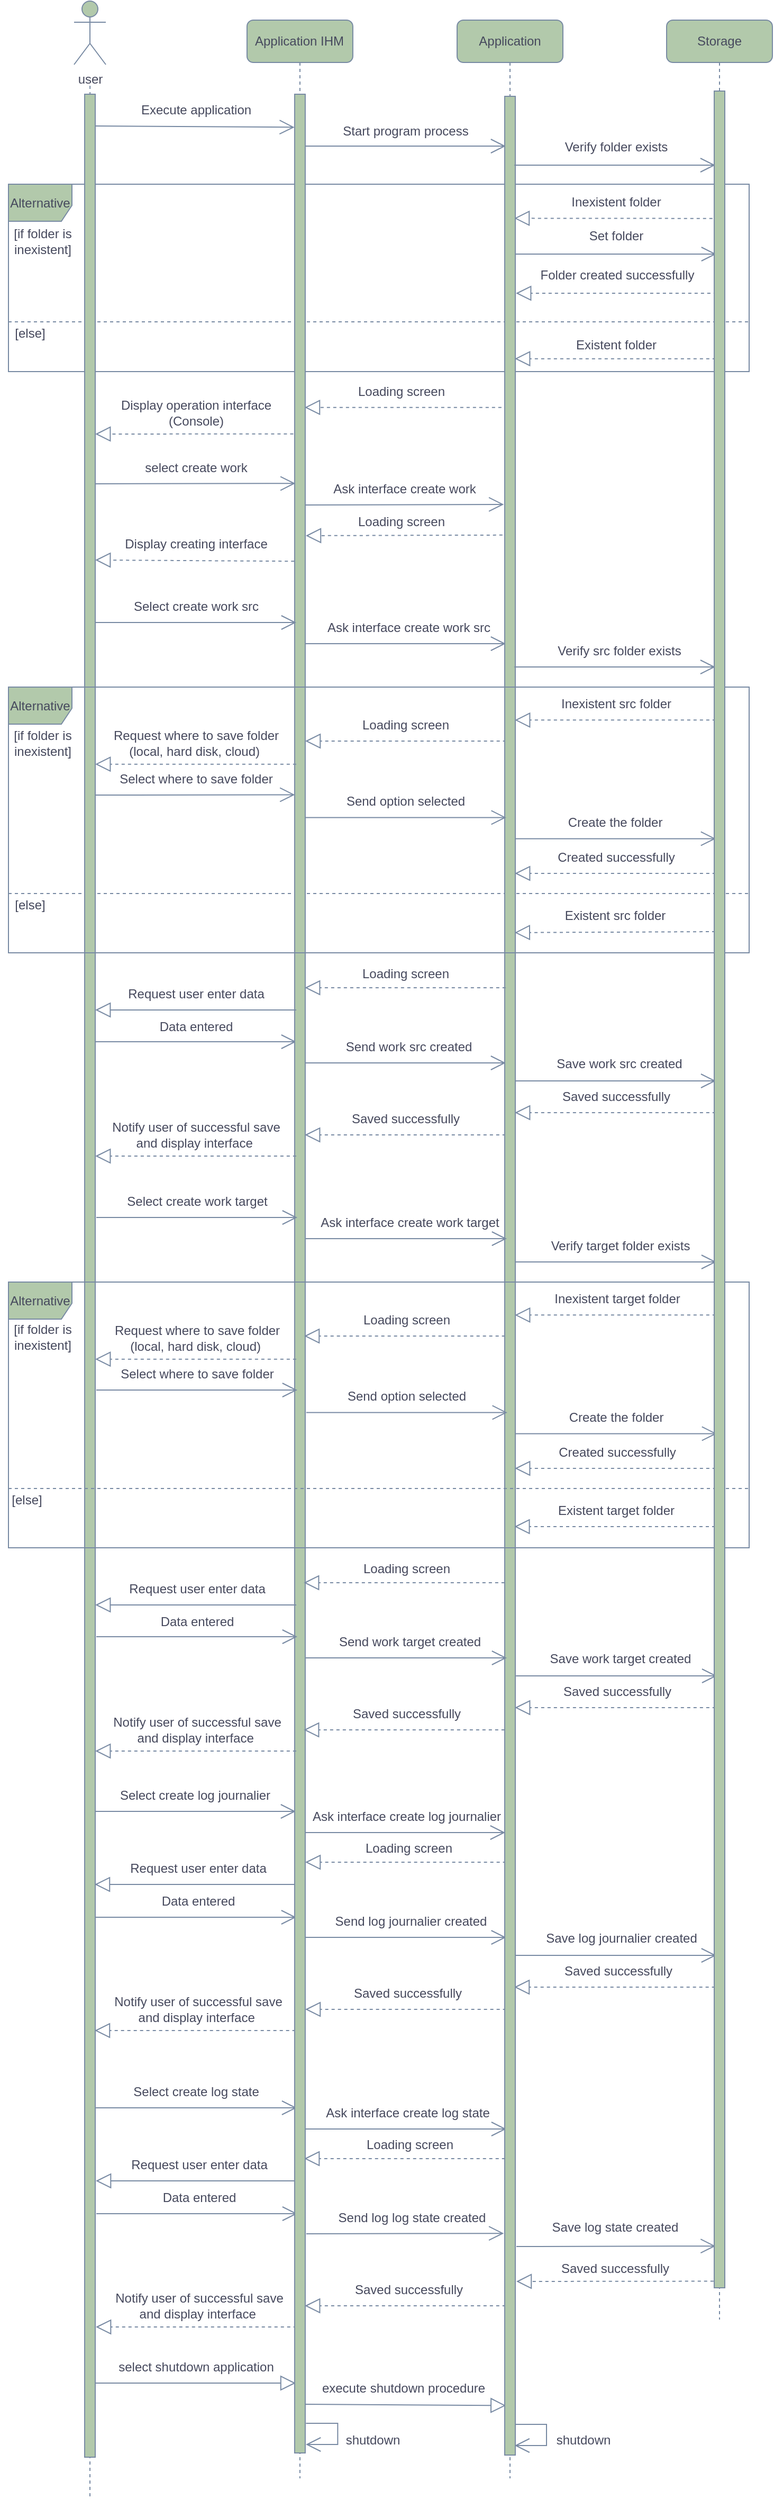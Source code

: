 <mxfile version="20.5.3" type="github">
  <diagram id="kgpKYQtTHZ0yAKxKKP6v" name="Page-1">
    <mxGraphModel dx="1218" dy="585" grid="1" gridSize="10" guides="1" tooltips="1" connect="1" arrows="1" fold="1" page="1" pageScale="1" pageWidth="850" pageHeight="1100" math="0" shadow="0">
      <root>
        <mxCell id="0" />
        <mxCell id="1" parent="0" />
        <mxCell id="vB3oa_qT5mKGnojGgwLK-20" value="" style="endArrow=block;dashed=1;endFill=0;endSize=12;html=1;rounded=1;strokeColor=#788AA3;fontColor=#46495D;fillColor=#B2C9AB;exitX=-0.161;exitY=0.058;exitDx=0;exitDy=0;exitPerimeter=0;" edge="1" parent="1" source="vB3oa_qT5mKGnojGgwLK-78">
          <mxGeometry width="160" relative="1" as="geometry">
            <mxPoint x="689" y="245.17" as="sourcePoint" />
            <mxPoint x="508.0" y="245.17" as="targetPoint" />
          </mxGeometry>
        </mxCell>
        <mxCell id="vB3oa_qT5mKGnojGgwLK-21" value="" style="endArrow=block;dashed=1;endFill=0;endSize=12;html=1;rounded=1;strokeColor=#788AA3;fontColor=#46495D;fillColor=#B2C9AB;" edge="1" parent="1">
          <mxGeometry width="160" relative="1" as="geometry">
            <mxPoint x="495.92" y="423.83" as="sourcePoint" />
            <mxPoint x="310" y="423.83" as="targetPoint" />
          </mxGeometry>
        </mxCell>
        <mxCell id="vB3oa_qT5mKGnojGgwLK-24" value="" style="endArrow=open;endFill=1;endSize=12;html=1;rounded=1;strokeColor=#788AA3;fontColor=#46495D;fillColor=#B2C9AB;targetPerimeterSpacing=-4;sourcePerimeterSpacing=3;" edge="1" parent="1">
          <mxGeometry width="160" relative="1" as="geometry">
            <mxPoint x="509.0" y="279" as="sourcePoint" />
            <mxPoint x="699" y="279" as="targetPoint" />
          </mxGeometry>
        </mxCell>
        <mxCell id="vB3oa_qT5mKGnojGgwLK-29" value="" style="endArrow=block;dashed=1;endFill=0;endSize=12;html=1;rounded=1;strokeColor=#788AA3;fontColor=#46495D;fillColor=#B2C9AB;targetPerimeterSpacing=-4;sourcePerimeterSpacing=3;" edge="1" parent="1">
          <mxGeometry width="160" relative="1" as="geometry">
            <mxPoint x="698.42" y="377.83" as="sourcePoint" />
            <mxPoint x="508.587" y="377.83" as="targetPoint" />
          </mxGeometry>
        </mxCell>
        <mxCell id="vB3oa_qT5mKGnojGgwLK-61" value="" style="endArrow=block;dashed=1;endFill=0;endSize=12;html=1;rounded=1;strokeColor=#788AA3;fontColor=#46495D;fillColor=#B2C9AB;exitX=-0.061;exitY=0.997;exitDx=0;exitDy=0;exitPerimeter=0;" edge="1" parent="1" source="vB3oa_qT5mKGnojGgwLK-78">
          <mxGeometry width="160" relative="1" as="geometry">
            <mxPoint x="697.88" y="2196" as="sourcePoint" />
            <mxPoint x="510" y="2194" as="targetPoint" />
          </mxGeometry>
        </mxCell>
        <mxCell id="sGXvdLq_XoUKNio_A1aQ-141" value="" style="endArrow=block;endFill=0;endSize=12;html=1;rounded=1;strokeColor=#788AA3;fontColor=#46495D;fillColor=#B2C9AB;entryX=0.116;entryY=0.979;entryDx=0;entryDy=0;entryPerimeter=0;" parent="1" edge="1" target="vB3oa_qT5mKGnojGgwLK-77">
          <mxGeometry width="160" relative="1" as="geometry">
            <mxPoint x="310.25" y="2310" as="sourcePoint" />
            <mxPoint x="500" y="2310" as="targetPoint" />
          </mxGeometry>
        </mxCell>
        <mxCell id="sGXvdLq_XoUKNio_A1aQ-8" value="&lt;span style=&quot;&quot;&gt;Application IHM&lt;/span&gt;" style="shape=umlLifeline;perimeter=lifelinePerimeter;whiteSpace=wrap;html=1;container=0;collapsible=0;recursiveResize=0;outlineConnect=0;fillColor=#B2C9AB;strokeColor=#788AA3;fontColor=#46495D;rounded=1;" parent="1" vertex="1">
          <mxGeometry x="255.46" y="58" width="100" height="2322" as="geometry" />
        </mxCell>
        <mxCell id="sGXvdLq_XoUKNio_A1aQ-1" value="user" style="shape=umlActor;verticalLabelPosition=bottom;verticalAlign=top;html=1;fillColor=#B2C9AB;strokeColor=#788AA3;fontColor=#46495D;rounded=1;" parent="1" vertex="1">
          <mxGeometry x="92" y="40" width="30" height="60" as="geometry" />
        </mxCell>
        <mxCell id="sGXvdLq_XoUKNio_A1aQ-11" value="&lt;span style=&quot;&quot;&gt;Application&lt;/span&gt;" style="shape=umlLifeline;perimeter=lifelinePerimeter;whiteSpace=wrap;html=1;container=0;collapsible=0;recursiveResize=0;outlineConnect=0;fillColor=#B2C9AB;strokeColor=#788AA3;fontColor=#46495D;rounded=1;" parent="1" vertex="1">
          <mxGeometry x="454" y="58" width="100" height="2322" as="geometry" />
        </mxCell>
        <mxCell id="sGXvdLq_XoUKNio_A1aQ-12" value="&lt;span style=&quot;&quot;&gt;Storage&lt;/span&gt;" style="shape=umlLifeline;perimeter=lifelinePerimeter;whiteSpace=wrap;html=1;container=0;collapsible=0;recursiveResize=0;outlineConnect=0;fillColor=#B2C9AB;strokeColor=#788AA3;fontColor=#46495D;rounded=1;" parent="1" vertex="1">
          <mxGeometry x="652" y="58" width="100" height="2172" as="geometry" />
        </mxCell>
        <mxCell id="sGXvdLq_XoUKNio_A1aQ-23" value="" style="endArrow=none;dashed=1;html=1;rounded=1;strokeColor=#788AA3;fontColor=#46495D;" parent="1" edge="1">
          <mxGeometry width="50" height="50" relative="1" as="geometry">
            <mxPoint x="107" y="2397" as="sourcePoint" />
            <mxPoint x="107.065" y="117" as="targetPoint" />
          </mxGeometry>
        </mxCell>
        <mxCell id="sGXvdLq_XoUKNio_A1aQ-30" value="Execute application" style="text;html=1;align=center;verticalAlign=middle;resizable=0;points=[];autosize=1;strokeColor=none;fillColor=none;fontColor=#46495D;rounded=1;" parent="1" vertex="1">
          <mxGeometry x="142" y="128" width="130" height="30" as="geometry" />
        </mxCell>
        <mxCell id="sGXvdLq_XoUKNio_A1aQ-31" value="" style="endArrow=open;endFill=1;endSize=12;html=1;rounded=1;strokeColor=#788AA3;fontColor=#46495D;fillColor=#B2C9AB;entryX=-0.015;entryY=0.014;entryDx=0;entryDy=0;entryPerimeter=0;" parent="1" edge="1" target="vB3oa_qT5mKGnojGgwLK-76">
          <mxGeometry width="160" relative="1" as="geometry">
            <mxPoint x="112" y="158" as="sourcePoint" />
            <mxPoint x="297.24" y="157.678" as="targetPoint" />
          </mxGeometry>
        </mxCell>
        <mxCell id="sGXvdLq_XoUKNio_A1aQ-33" value="Start program process" style="text;html=1;align=center;verticalAlign=middle;resizable=0;points=[];autosize=1;strokeColor=none;fillColor=none;fontColor=#46495D;rounded=1;" parent="1" vertex="1">
          <mxGeometry x="335" y="148" width="140" height="30" as="geometry" />
        </mxCell>
        <mxCell id="sGXvdLq_XoUKNio_A1aQ-34" value="" style="endArrow=open;endFill=1;endSize=12;html=1;rounded=1;strokeColor=#788AA3;fontColor=#46495D;fillColor=#B2C9AB;exitX=0.913;exitY=0.022;exitDx=0;exitDy=0;exitPerimeter=0;" parent="1" edge="1" source="vB3oa_qT5mKGnojGgwLK-76">
          <mxGeometry width="160" relative="1" as="geometry">
            <mxPoint x="315.9" y="178.552" as="sourcePoint" />
            <mxPoint x="500" y="177" as="targetPoint" />
          </mxGeometry>
        </mxCell>
        <mxCell id="sGXvdLq_XoUKNio_A1aQ-37" value="" style="endArrow=block;dashed=1;endFill=0;endSize=12;html=1;rounded=1;strokeColor=#788AA3;fontColor=#46495D;fillColor=#B2C9AB;exitX=-0.125;exitY=0.144;exitDx=0;exitDy=0;exitPerimeter=0;" parent="1" edge="1" source="vB3oa_qT5mKGnojGgwLK-76">
          <mxGeometry width="160" relative="1" as="geometry">
            <mxPoint x="292" y="449" as="sourcePoint" />
            <mxPoint x="112.087" y="449" as="targetPoint" />
          </mxGeometry>
        </mxCell>
        <mxCell id="sGXvdLq_XoUKNio_A1aQ-77" value="Loading screen" style="text;html=1;align=center;verticalAlign=middle;resizable=0;points=[];autosize=1;strokeColor=none;fillColor=none;fontColor=#46495D;rounded=1;" parent="1" vertex="1">
          <mxGeometry x="346.42" y="517" width="110" height="30" as="geometry" />
        </mxCell>
        <mxCell id="sGXvdLq_XoUKNio_A1aQ-78" value="" style="endArrow=block;dashed=1;endFill=0;endSize=12;html=1;rounded=1;strokeColor=#788AA3;fontColor=#46495D;fillColor=#B2C9AB;exitX=-0.211;exitY=0.186;exitDx=0;exitDy=0;exitPerimeter=0;" parent="1" edge="1" source="vB3oa_qT5mKGnojGgwLK-77">
          <mxGeometry width="160" relative="1" as="geometry">
            <mxPoint x="491" y="545" as="sourcePoint" />
            <mxPoint x="311" y="545" as="targetPoint" />
          </mxGeometry>
        </mxCell>
        <mxCell id="sGXvdLq_XoUKNio_A1aQ-53" value="Inexistent src folder" style="text;html=1;align=center;verticalAlign=middle;resizable=0;points=[];autosize=1;strokeColor=none;fillColor=none;fontColor=#46495D;rounded=1;" parent="1" vertex="1">
          <mxGeometry x="538.5" y="689.17" width="130" height="30" as="geometry" />
        </mxCell>
        <mxCell id="sGXvdLq_XoUKNio_A1aQ-54" value="" style="endArrow=block;dashed=1;endFill=0;endSize=12;html=1;rounded=1;strokeColor=#788AA3;fontColor=#46495D;fillColor=#B2C9AB;" parent="1" edge="1">
          <mxGeometry width="160" relative="1" as="geometry">
            <mxPoint x="698.42" y="719.17" as="sourcePoint" />
            <mxPoint x="508.587" y="719.17" as="targetPoint" />
          </mxGeometry>
        </mxCell>
        <mxCell id="sGXvdLq_XoUKNio_A1aQ-49" value="Verify src folder exists" style="text;html=1;align=center;verticalAlign=middle;resizable=0;points=[];autosize=1;strokeColor=none;fillColor=none;fontColor=#46495D;rounded=1;" parent="1" vertex="1">
          <mxGeometry x="536.5" y="639" width="140" height="30" as="geometry" />
        </mxCell>
        <mxCell id="sGXvdLq_XoUKNio_A1aQ-91" value="Data entered" style="text;html=1;align=center;verticalAlign=middle;resizable=0;points=[];autosize=1;strokeColor=none;fillColor=none;fontColor=#46495D;rounded=1;" parent="1" vertex="1">
          <mxGeometry x="162" y="994" width="90" height="30" as="geometry" />
        </mxCell>
        <mxCell id="sGXvdLq_XoUKNio_A1aQ-92" value="" style="endArrow=open;endFill=1;endSize=12;html=1;rounded=1;strokeColor=#788AA3;fontColor=#46495D;fillColor=#B2C9AB;" parent="1" edge="1">
          <mxGeometry width="160" relative="1" as="geometry">
            <mxPoint x="112" y="1023" as="sourcePoint" />
            <mxPoint x="302" y="1023" as="targetPoint" />
          </mxGeometry>
        </mxCell>
        <mxCell id="sGXvdLq_XoUKNio_A1aQ-93" value="Send work src created" style="text;html=1;align=center;verticalAlign=middle;resizable=0;points=[];autosize=1;strokeColor=none;fillColor=none;fontColor=#46495D;rounded=1;" parent="1" vertex="1">
          <mxGeometry x="338" y="1013" width="140" height="30" as="geometry" />
        </mxCell>
        <mxCell id="sGXvdLq_XoUKNio_A1aQ-94" value="" style="endArrow=open;endFill=1;endSize=12;html=1;rounded=1;strokeColor=#788AA3;fontColor=#46495D;fillColor=#B2C9AB;" parent="1" edge="1">
          <mxGeometry width="160" relative="1" as="geometry">
            <mxPoint x="310" y="1043" as="sourcePoint" />
            <mxPoint x="500" y="1043" as="targetPoint" />
          </mxGeometry>
        </mxCell>
        <mxCell id="sGXvdLq_XoUKNio_A1aQ-137" value="" style="endArrow=block;endFill=0;endSize=12;html=1;rounded=1;strokeColor=#788AA3;fontColor=#46495D;fillColor=#B2C9AB;" parent="1" edge="1">
          <mxGeometry width="160" relative="1" as="geometry">
            <mxPoint x="112.0" y="2290" as="sourcePoint" />
            <mxPoint x="301.5" y="2290" as="targetPoint" />
          </mxGeometry>
        </mxCell>
        <mxCell id="sGXvdLq_XoUKNio_A1aQ-140" value="execute shutdown procedure" style="text;html=1;align=center;verticalAlign=middle;resizable=0;points=[];autosize=1;strokeColor=none;fillColor=none;fontColor=#46495D;rounded=1;" parent="1" vertex="1">
          <mxGeometry x="313.25" y="2280" width="180" height="30" as="geometry" />
        </mxCell>
        <mxCell id="sGXvdLq_XoUKNio_A1aQ-146" value="shutdown" style="text;html=1;align=center;verticalAlign=middle;resizable=0;points=[];autosize=1;strokeColor=none;fillColor=none;fontColor=#46495D;rounded=1;" parent="1" vertex="1">
          <mxGeometry x="339.41" y="2329" width="70" height="30" as="geometry" />
        </mxCell>
        <mxCell id="sGXvdLq_XoUKNio_A1aQ-147" value="" style="endArrow=open;endFill=1;endSize=12;html=1;rounded=0;strokeColor=#788AA3;fontColor=#46495D;" parent="1" edge="1">
          <mxGeometry width="160" relative="1" as="geometry">
            <mxPoint x="508.5" y="2329" as="sourcePoint" />
            <mxPoint x="508.31" y="2349" as="targetPoint" />
            <Array as="points">
              <mxPoint x="538.5" y="2329" />
              <mxPoint x="538.5" y="2349" />
            </Array>
          </mxGeometry>
        </mxCell>
        <mxCell id="sGXvdLq_XoUKNio_A1aQ-148" value="shutdown" style="text;html=1;align=center;verticalAlign=middle;resizable=0;points=[];autosize=1;strokeColor=none;fillColor=none;fontColor=#46495D;rounded=1;" parent="1" vertex="1">
          <mxGeometry x="538.08" y="2329" width="70" height="30" as="geometry" />
        </mxCell>
        <mxCell id="sGXvdLq_XoUKNio_A1aQ-149" value="" style="endArrow=block;dashed=1;endFill=0;endSize=12;html=1;rounded=1;strokeColor=#788AA3;fontColor=#46495D;fillColor=#B2C9AB;" parent="1" edge="1">
          <mxGeometry width="160" relative="1" as="geometry">
            <mxPoint x="500.34" y="739" as="sourcePoint" />
            <mxPoint x="310.507" y="739" as="targetPoint" />
          </mxGeometry>
        </mxCell>
        <mxCell id="sGXvdLq_XoUKNio_A1aQ-156" value="Send option selected" style="text;html=1;align=center;verticalAlign=middle;resizable=0;points=[];autosize=1;strokeColor=none;fillColor=none;fontColor=#46495D;rounded=1;" parent="1" vertex="1">
          <mxGeometry x="335" y="781" width="140" height="30" as="geometry" />
        </mxCell>
        <mxCell id="sGXvdLq_XoUKNio_A1aQ-65" value="" style="line;strokeWidth=1;fillColor=none;align=left;verticalAlign=middle;spacingTop=-1;spacingLeft=3;spacingRight=3;rotatable=0;labelPosition=right;points=[];portConstraint=eastwest;strokeColor=#788AA3;dashed=1;fontColor=#46495D;" parent="1" vertex="1">
          <mxGeometry x="30" y="879" width="700" height="8" as="geometry" />
        </mxCell>
        <mxCell id="sGXvdLq_XoUKNio_A1aQ-138" value="select shutdown application" style="text;html=1;align=center;verticalAlign=middle;resizable=0;points=[];autosize=1;strokeColor=none;fillColor=none;fontColor=#46495D;rounded=1;" parent="1" vertex="1">
          <mxGeometry x="122" y="2260" width="170" height="30" as="geometry" />
        </mxCell>
        <mxCell id="sGXvdLq_XoUKNio_A1aQ-291" value="Select create log journalier" style="text;html=1;align=center;verticalAlign=middle;resizable=0;points=[];autosize=1;strokeColor=none;fillColor=none;fontColor=#46495D;rounded=1;" parent="1" vertex="1">
          <mxGeometry x="120.5" y="1720" width="170" height="30" as="geometry" />
        </mxCell>
        <mxCell id="sGXvdLq_XoUKNio_A1aQ-292" value="" style="endArrow=open;endFill=1;endSize=12;html=1;rounded=1;strokeColor=#788AA3;fontColor=#46495D;fillColor=#B2C9AB;" parent="1" edge="1">
          <mxGeometry width="160" relative="1" as="geometry">
            <mxPoint x="111.5" y="1750" as="sourcePoint" />
            <mxPoint x="301.5" y="1750" as="targetPoint" />
          </mxGeometry>
        </mxCell>
        <mxCell id="sGXvdLq_XoUKNio_A1aQ-293" value="Ask interface create log journalier" style="text;html=1;align=center;verticalAlign=middle;resizable=0;points=[];autosize=1;strokeColor=none;fillColor=none;fontColor=#46495D;rounded=1;" parent="1" vertex="1">
          <mxGeometry x="305.5" y="1740" width="200" height="30" as="geometry" />
        </mxCell>
        <mxCell id="sGXvdLq_XoUKNio_A1aQ-294" value="" style="endArrow=open;endFill=1;endSize=12;html=1;rounded=1;strokeColor=#788AA3;fontColor=#46495D;fillColor=#B2C9AB;" parent="1" edge="1">
          <mxGeometry width="160" relative="1" as="geometry">
            <mxPoint x="309.5" y="1770" as="sourcePoint" />
            <mxPoint x="499.5" y="1770" as="targetPoint" />
          </mxGeometry>
        </mxCell>
        <mxCell id="vB3oa_qT5mKGnojGgwLK-1" value="Verify folder exists" style="text;html=1;align=center;verticalAlign=middle;resizable=0;points=[];autosize=1;strokeColor=none;fillColor=none;fontColor=#46495D;rounded=1;" vertex="1" parent="1">
          <mxGeometry x="543.5" y="163" width="120" height="30" as="geometry" />
        </mxCell>
        <mxCell id="vB3oa_qT5mKGnojGgwLK-6" value="Alternative" style="shape=umlFrame;whiteSpace=wrap;html=1;width=60;height=35;fillColor=#B2C9AB;strokeColor=#788AA3;fontColor=#46495D;" vertex="1" parent="1">
          <mxGeometry x="30" y="213" width="700" height="177" as="geometry" />
        </mxCell>
        <mxCell id="vB3oa_qT5mKGnojGgwLK-7" value="Loading screen" style="text;html=1;align=center;verticalAlign=middle;resizable=0;points=[];autosize=1;strokeColor=none;fillColor=none;fontColor=#46495D;rounded=1;" vertex="1" parent="1">
          <mxGeometry x="346.0" y="394" width="110" height="30" as="geometry" />
        </mxCell>
        <mxCell id="vB3oa_qT5mKGnojGgwLK-17" value="[if folder is &lt;br&gt;inexistent]" style="text;html=1;align=center;verticalAlign=middle;resizable=0;points=[];autosize=1;strokeColor=none;fillColor=none;fontColor=#46495D;" vertex="1" parent="1">
          <mxGeometry x="22" y="247" width="80" height="40" as="geometry" />
        </mxCell>
        <mxCell id="vB3oa_qT5mKGnojGgwLK-18" value="[else]" style="text;html=1;align=center;verticalAlign=middle;resizable=0;points=[];autosize=1;strokeColor=none;fillColor=none;fontColor=#46495D;" vertex="1" parent="1">
          <mxGeometry x="25" y="339" width="50" height="30" as="geometry" />
        </mxCell>
        <mxCell id="vB3oa_qT5mKGnojGgwLK-19" value="Inexistent folder" style="text;html=1;align=center;verticalAlign=middle;resizable=0;points=[];autosize=1;strokeColor=none;fillColor=none;fontColor=#46495D;rounded=1;" vertex="1" parent="1">
          <mxGeometry x="549.0" y="215.17" width="110" height="30" as="geometry" />
        </mxCell>
        <mxCell id="vB3oa_qT5mKGnojGgwLK-23" value="" style="line;strokeWidth=1;fillColor=none;align=left;verticalAlign=middle;spacingTop=-1;spacingLeft=3;spacingRight=3;rotatable=0;labelPosition=right;points=[];portConstraint=eastwest;strokeColor=#788AA3;dashed=1;fontColor=#46495D;" vertex="1" parent="1">
          <mxGeometry x="30" y="339" width="700" height="8" as="geometry" />
        </mxCell>
        <mxCell id="vB3oa_qT5mKGnojGgwLK-25" value="Set folder" style="text;html=1;align=center;verticalAlign=middle;resizable=0;points=[];autosize=1;strokeColor=none;fillColor=none;fontColor=#46495D;rounded=1;" vertex="1" parent="1">
          <mxGeometry x="569.42" y="247" width="70" height="30" as="geometry" />
        </mxCell>
        <mxCell id="vB3oa_qT5mKGnojGgwLK-28" value="Existent folder" style="text;html=1;align=center;verticalAlign=middle;resizable=0;points=[];autosize=1;strokeColor=none;fillColor=none;fontColor=#46495D;rounded=1;" vertex="1" parent="1">
          <mxGeometry x="553.5" y="350" width="100" height="30" as="geometry" />
        </mxCell>
        <mxCell id="vB3oa_qT5mKGnojGgwLK-30" value="Notify user of successful save&lt;br&gt;and display interface&amp;nbsp;" style="text;html=1;align=center;verticalAlign=middle;resizable=0;points=[];autosize=1;strokeColor=none;fillColor=none;fontColor=#46495D;rounded=1;" vertex="1" parent="1">
          <mxGeometry x="119.41" y="1917" width="180" height="40" as="geometry" />
        </mxCell>
        <mxCell id="vB3oa_qT5mKGnojGgwLK-31" value="" style="endArrow=block;dashed=1;endFill=0;endSize=12;html=1;rounded=1;strokeColor=#788AA3;fontColor=#46495D;fillColor=#B2C9AB;" edge="1" parent="1">
          <mxGeometry width="160" relative="1" as="geometry">
            <mxPoint x="301.33" y="1957" as="sourcePoint" />
            <mxPoint x="111.497" y="1957" as="targetPoint" />
          </mxGeometry>
        </mxCell>
        <mxCell id="vB3oa_qT5mKGnojGgwLK-32" value="Saved successfully" style="text;html=1;align=center;verticalAlign=middle;resizable=0;points=[];autosize=1;strokeColor=none;fillColor=none;fontColor=#46495D;rounded=1;" vertex="1" parent="1">
          <mxGeometry x="342.41" y="1907" width="130" height="30" as="geometry" />
        </mxCell>
        <mxCell id="vB3oa_qT5mKGnojGgwLK-33" value="" style="endArrow=block;dashed=1;endFill=0;endSize=12;html=1;rounded=1;strokeColor=#788AA3;fontColor=#46495D;fillColor=#B2C9AB;" edge="1" parent="1">
          <mxGeometry width="160" relative="1" as="geometry">
            <mxPoint x="500.33" y="1937" as="sourcePoint" />
            <mxPoint x="310.497" y="1937" as="targetPoint" />
          </mxGeometry>
        </mxCell>
        <mxCell id="vB3oa_qT5mKGnojGgwLK-34" value="Loading screen" style="text;html=1;align=center;verticalAlign=middle;resizable=0;points=[];autosize=1;strokeColor=none;fillColor=none;fontColor=#46495D;rounded=1;" vertex="1" parent="1">
          <mxGeometry x="352.83" y="1770" width="110" height="30" as="geometry" />
        </mxCell>
        <mxCell id="vB3oa_qT5mKGnojGgwLK-35" value="" style="endArrow=block;dashed=1;endFill=0;endSize=12;html=1;rounded=1;strokeColor=#788AA3;fontColor=#46495D;fillColor=#B2C9AB;" edge="1" parent="1">
          <mxGeometry width="160" relative="1" as="geometry">
            <mxPoint x="500.33" y="1798.0" as="sourcePoint" />
            <mxPoint x="310.497" y="1798.0" as="targetPoint" />
          </mxGeometry>
        </mxCell>
        <mxCell id="vB3oa_qT5mKGnojGgwLK-36" value="" style="endArrow=block;endFill=0;endSize=12;html=1;rounded=1;strokeColor=#788AA3;fontColor=#46495D;fillColor=#B2C9AB;" edge="1" parent="1">
          <mxGeometry width="160" relative="1" as="geometry">
            <mxPoint x="301.33" y="1819" as="sourcePoint" />
            <mxPoint x="111.497" y="1819" as="targetPoint" />
          </mxGeometry>
        </mxCell>
        <mxCell id="vB3oa_qT5mKGnojGgwLK-37" value="Request user enter data" style="text;html=1;align=center;verticalAlign=middle;resizable=0;points=[];autosize=1;strokeColor=none;fillColor=none;fontColor=#46495D;rounded=1;" vertex="1" parent="1">
          <mxGeometry x="134.41" y="1789" width="150" height="30" as="geometry" />
        </mxCell>
        <mxCell id="vB3oa_qT5mKGnojGgwLK-38" value="Save log journalier created&lt;br&gt;&amp;nbsp;" style="text;html=1;align=center;verticalAlign=middle;resizable=0;points=[];autosize=1;strokeColor=none;fillColor=none;fontColor=#46495D;rounded=1;" vertex="1" parent="1">
          <mxGeometry x="524" y="1857" width="170" height="40" as="geometry" />
        </mxCell>
        <mxCell id="vB3oa_qT5mKGnojGgwLK-39" value="" style="endArrow=open;endFill=1;endSize=12;html=1;rounded=1;strokeColor=#788AA3;fontColor=#46495D;fillColor=#B2C9AB;" edge="1" parent="1">
          <mxGeometry width="160" relative="1" as="geometry">
            <mxPoint x="509.0" y="1886" as="sourcePoint" />
            <mxPoint x="699" y="1886" as="targetPoint" />
          </mxGeometry>
        </mxCell>
        <mxCell id="vB3oa_qT5mKGnojGgwLK-40" value="Saved successfully" style="text;html=1;align=center;verticalAlign=middle;resizable=0;points=[];autosize=1;strokeColor=none;fillColor=none;fontColor=#46495D;rounded=1;" vertex="1" parent="1">
          <mxGeometry x="540.91" y="1886" width="130" height="30" as="geometry" />
        </mxCell>
        <mxCell id="vB3oa_qT5mKGnojGgwLK-41" value="" style="endArrow=block;dashed=1;endFill=0;endSize=12;html=1;rounded=1;strokeColor=#788AA3;fontColor=#46495D;fillColor=#B2C9AB;" edge="1" parent="1">
          <mxGeometry width="160" relative="1" as="geometry">
            <mxPoint x="697.83" y="1916" as="sourcePoint" />
            <mxPoint x="507.997" y="1916" as="targetPoint" />
          </mxGeometry>
        </mxCell>
        <mxCell id="vB3oa_qT5mKGnojGgwLK-42" value="Data entered" style="text;html=1;align=center;verticalAlign=middle;resizable=0;points=[];autosize=1;strokeColor=none;fillColor=none;fontColor=#46495D;rounded=1;" vertex="1" parent="1">
          <mxGeometry x="164.41" y="1820" width="90" height="30" as="geometry" />
        </mxCell>
        <mxCell id="vB3oa_qT5mKGnojGgwLK-43" value="" style="endArrow=open;endFill=1;endSize=12;html=1;rounded=1;strokeColor=#788AA3;fontColor=#46495D;fillColor=#B2C9AB;" edge="1" parent="1">
          <mxGeometry width="160" relative="1" as="geometry">
            <mxPoint x="112.0" y="1850" as="sourcePoint" />
            <mxPoint x="302.0" y="1850" as="targetPoint" />
          </mxGeometry>
        </mxCell>
        <mxCell id="vB3oa_qT5mKGnojGgwLK-44" value="Send log journalier created" style="text;html=1;align=center;verticalAlign=middle;resizable=0;points=[];autosize=1;strokeColor=none;fillColor=none;fontColor=#46495D;rounded=1;" vertex="1" parent="1">
          <mxGeometry x="325.41" y="1839" width="170" height="30" as="geometry" />
        </mxCell>
        <mxCell id="vB3oa_qT5mKGnojGgwLK-45" value="" style="endArrow=open;endFill=1;endSize=12;html=1;rounded=1;strokeColor=#788AA3;fontColor=#46495D;fillColor=#B2C9AB;" edge="1" parent="1">
          <mxGeometry width="160" relative="1" as="geometry">
            <mxPoint x="310.41" y="1869" as="sourcePoint" />
            <mxPoint x="500.41" y="1869" as="targetPoint" />
          </mxGeometry>
        </mxCell>
        <mxCell id="vB3oa_qT5mKGnojGgwLK-46" value="Select create log state" style="text;html=1;align=center;verticalAlign=middle;resizable=0;points=[];autosize=1;strokeColor=none;fillColor=none;fontColor=#46495D;rounded=1;" vertex="1" parent="1">
          <mxGeometry x="136.55" y="2000" width="140" height="30" as="geometry" />
        </mxCell>
        <mxCell id="vB3oa_qT5mKGnojGgwLK-47" value="" style="endArrow=open;endFill=1;endSize=12;html=1;rounded=1;strokeColor=#788AA3;fontColor=#46495D;fillColor=#B2C9AB;" edge="1" parent="1">
          <mxGeometry width="160" relative="1" as="geometry">
            <mxPoint x="112.55" y="2030" as="sourcePoint" />
            <mxPoint x="302.55" y="2030" as="targetPoint" />
          </mxGeometry>
        </mxCell>
        <mxCell id="vB3oa_qT5mKGnojGgwLK-48" value="Ask interface create log state" style="text;html=1;align=center;verticalAlign=middle;resizable=0;points=[];autosize=1;strokeColor=none;fillColor=none;fontColor=#46495D;rounded=1;" vertex="1" parent="1">
          <mxGeometry x="316.55" y="2020" width="180" height="30" as="geometry" />
        </mxCell>
        <mxCell id="vB3oa_qT5mKGnojGgwLK-49" value="" style="endArrow=open;endFill=1;endSize=12;html=1;rounded=1;strokeColor=#788AA3;fontColor=#46495D;fillColor=#B2C9AB;" edge="1" parent="1">
          <mxGeometry width="160" relative="1" as="geometry">
            <mxPoint x="310.55" y="2050" as="sourcePoint" />
            <mxPoint x="500.55" y="2050" as="targetPoint" />
          </mxGeometry>
        </mxCell>
        <mxCell id="vB3oa_qT5mKGnojGgwLK-50" value="Notify user of successful save&lt;br&gt;and display interface&amp;nbsp;" style="text;html=1;align=center;verticalAlign=middle;resizable=0;points=[];autosize=1;strokeColor=none;fillColor=none;fontColor=#46495D;rounded=1;" vertex="1" parent="1">
          <mxGeometry x="120.46" y="2197" width="180" height="40" as="geometry" />
        </mxCell>
        <mxCell id="vB3oa_qT5mKGnojGgwLK-51" value="" style="endArrow=block;dashed=1;endFill=0;endSize=12;html=1;rounded=1;strokeColor=#788AA3;fontColor=#46495D;fillColor=#B2C9AB;" edge="1" parent="1">
          <mxGeometry width="160" relative="1" as="geometry">
            <mxPoint x="302.38" y="2237" as="sourcePoint" />
            <mxPoint x="112.547" y="2237" as="targetPoint" />
          </mxGeometry>
        </mxCell>
        <mxCell id="vB3oa_qT5mKGnojGgwLK-52" value="Saved successfully" style="text;html=1;align=center;verticalAlign=middle;resizable=0;points=[];autosize=1;strokeColor=none;fillColor=none;fontColor=#46495D;rounded=1;" vertex="1" parent="1">
          <mxGeometry x="343.46" y="2187" width="130" height="30" as="geometry" />
        </mxCell>
        <mxCell id="vB3oa_qT5mKGnojGgwLK-54" value="Loading screen" style="text;html=1;align=center;verticalAlign=middle;resizable=0;points=[];autosize=1;strokeColor=none;fillColor=none;fontColor=#46495D;rounded=1;" vertex="1" parent="1">
          <mxGeometry x="353.88" y="2050" width="110" height="30" as="geometry" />
        </mxCell>
        <mxCell id="vB3oa_qT5mKGnojGgwLK-55" value="" style="endArrow=block;dashed=1;endFill=0;endSize=12;html=1;rounded=1;strokeColor=#788AA3;fontColor=#46495D;fillColor=#B2C9AB;" edge="1" parent="1">
          <mxGeometry width="160" relative="1" as="geometry">
            <mxPoint x="499.38" y="2078" as="sourcePoint" />
            <mxPoint x="309.547" y="2078" as="targetPoint" />
          </mxGeometry>
        </mxCell>
        <mxCell id="vB3oa_qT5mKGnojGgwLK-56" value="" style="endArrow=block;endFill=0;endSize=12;html=1;rounded=1;strokeColor=#788AA3;fontColor=#46495D;fillColor=#B2C9AB;" edge="1" parent="1">
          <mxGeometry width="160" relative="1" as="geometry">
            <mxPoint x="302.38" y="2099" as="sourcePoint" />
            <mxPoint x="112.547" y="2099" as="targetPoint" />
          </mxGeometry>
        </mxCell>
        <mxCell id="vB3oa_qT5mKGnojGgwLK-57" value="Request user enter data" style="text;html=1;align=center;verticalAlign=middle;resizable=0;points=[];autosize=1;strokeColor=none;fillColor=none;fontColor=#46495D;rounded=1;" vertex="1" parent="1">
          <mxGeometry x="135.46" y="2069" width="150" height="30" as="geometry" />
        </mxCell>
        <mxCell id="vB3oa_qT5mKGnojGgwLK-58" value="Save log state&amp;nbsp;created&lt;br&gt;&amp;nbsp;" style="text;html=1;align=center;verticalAlign=middle;resizable=0;points=[];autosize=1;strokeColor=none;fillColor=none;fontColor=#46495D;rounded=1;" vertex="1" parent="1">
          <mxGeometry x="533.08" y="2130" width="140" height="40" as="geometry" />
        </mxCell>
        <mxCell id="vB3oa_qT5mKGnojGgwLK-59" value="" style="endArrow=open;endFill=1;endSize=12;html=1;rounded=1;strokeColor=#788AA3;fontColor=#46495D;fillColor=#B2C9AB;entryX=0.13;entryY=0.981;entryDx=0;entryDy=0;entryPerimeter=0;" edge="1" parent="1" target="vB3oa_qT5mKGnojGgwLK-78">
          <mxGeometry width="160" relative="1" as="geometry">
            <mxPoint x="510" y="2161" as="sourcePoint" />
            <mxPoint x="700.05" y="2166" as="targetPoint" />
          </mxGeometry>
        </mxCell>
        <mxCell id="vB3oa_qT5mKGnojGgwLK-60" value="Saved successfully" style="text;html=1;align=center;verticalAlign=middle;resizable=0;points=[];autosize=1;strokeColor=none;fillColor=none;fontColor=#46495D;rounded=1;" vertex="1" parent="1">
          <mxGeometry x="538.08" y="2167" width="130" height="30" as="geometry" />
        </mxCell>
        <mxCell id="vB3oa_qT5mKGnojGgwLK-62" value="Data entered" style="text;html=1;align=center;verticalAlign=middle;resizable=0;points=[];autosize=1;strokeColor=none;fillColor=none;fontColor=#46495D;rounded=1;" vertex="1" parent="1">
          <mxGeometry x="165.46" y="2100" width="90" height="30" as="geometry" />
        </mxCell>
        <mxCell id="vB3oa_qT5mKGnojGgwLK-63" value="" style="endArrow=open;endFill=1;endSize=12;html=1;rounded=1;strokeColor=#788AA3;fontColor=#46495D;fillColor=#B2C9AB;" edge="1" parent="1">
          <mxGeometry width="160" relative="1" as="geometry">
            <mxPoint x="113.05" y="2130" as="sourcePoint" />
            <mxPoint x="303.05" y="2130" as="targetPoint" />
          </mxGeometry>
        </mxCell>
        <mxCell id="vB3oa_qT5mKGnojGgwLK-64" value="Send log log state created" style="text;html=1;align=center;verticalAlign=middle;resizable=0;points=[];autosize=1;strokeColor=none;fillColor=none;fontColor=#46495D;rounded=1;" vertex="1" parent="1">
          <mxGeometry x="331.46" y="2119" width="160" height="30" as="geometry" />
        </mxCell>
        <mxCell id="vB3oa_qT5mKGnojGgwLK-65" value="" style="endArrow=open;endFill=1;endSize=12;html=1;rounded=1;strokeColor=#788AA3;fontColor=#46495D;fillColor=#B2C9AB;entryX=-0.083;entryY=0.906;entryDx=0;entryDy=0;entryPerimeter=0;" edge="1" parent="1" target="vB3oa_qT5mKGnojGgwLK-77">
          <mxGeometry width="160" relative="1" as="geometry">
            <mxPoint x="311.46" y="2149" as="sourcePoint" />
            <mxPoint x="501.46" y="2149" as="targetPoint" />
          </mxGeometry>
        </mxCell>
        <mxCell id="vB3oa_qT5mKGnojGgwLK-79" value="" style="html=1;points=[];perimeter=orthogonalPerimeter;rounded=0;glass=0;labelBackgroundColor=none;fillStyle=auto;strokeColor=#788AA3;fontColor=default;fillColor=#B2C9AB;gradientColor=none;" vertex="1" parent="1">
          <mxGeometry x="102" y="128" width="10" height="2232" as="geometry" />
        </mxCell>
        <mxCell id="vB3oa_qT5mKGnojGgwLK-76" value="" style="html=1;points=[];perimeter=orthogonalPerimeter;rounded=0;glass=0;labelBackgroundColor=none;fillStyle=auto;strokeColor=#788AA3;fontColor=default;fillColor=#B2C9AB;gradientColor=none;" vertex="1" parent="1">
          <mxGeometry x="300.46" y="128" width="10" height="2228" as="geometry" />
        </mxCell>
        <mxCell id="sGXvdLq_XoUKNio_A1aQ-38" value="Display operation interface&lt;br&gt;(Console)" style="text;html=1;align=center;verticalAlign=middle;resizable=0;points=[];autosize=1;strokeColor=none;fillColor=none;fontColor=#46495D;rounded=1;" parent="1" vertex="1">
          <mxGeometry x="122" y="409" width="170" height="40" as="geometry" />
        </mxCell>
        <mxCell id="sGXvdLq_XoUKNio_A1aQ-39" value="select create work" style="text;html=1;align=center;verticalAlign=middle;resizable=0;points=[];autosize=1;strokeColor=none;fillColor=none;fontColor=#46495D;rounded=1;" parent="1" vertex="1">
          <mxGeometry x="147" y="466" width="120" height="30" as="geometry" />
        </mxCell>
        <mxCell id="sGXvdLq_XoUKNio_A1aQ-40" value="" style="endArrow=open;endFill=1;endSize=12;html=1;rounded=1;strokeColor=#788AA3;fontColor=#46495D;fillColor=#B2C9AB;entryX=0.071;entryY=0.165;entryDx=0;entryDy=0;entryPerimeter=0;" parent="1" edge="1" target="vB3oa_qT5mKGnojGgwLK-76">
          <mxGeometry width="160" relative="1" as="geometry">
            <mxPoint x="112" y="496" as="sourcePoint" />
            <mxPoint x="302" y="496" as="targetPoint" />
          </mxGeometry>
        </mxCell>
        <mxCell id="sGXvdLq_XoUKNio_A1aQ-79" value="Display creating interface" style="text;html=1;align=center;verticalAlign=middle;resizable=0;points=[];autosize=1;strokeColor=none;fillColor=none;fontColor=#46495D;rounded=1;" parent="1" vertex="1">
          <mxGeometry x="127" y="538" width="160" height="30" as="geometry" />
        </mxCell>
        <mxCell id="sGXvdLq_XoUKNio_A1aQ-80" value="" style="endArrow=block;dashed=1;endFill=0;endSize=12;html=1;rounded=1;strokeColor=#788AA3;fontColor=#46495D;fillColor=#B2C9AB;exitX=-0.035;exitY=0.198;exitDx=0;exitDy=0;exitPerimeter=0;" parent="1" edge="1" source="vB3oa_qT5mKGnojGgwLK-76">
          <mxGeometry width="160" relative="1" as="geometry">
            <mxPoint x="302" y="568" as="sourcePoint" />
            <mxPoint x="112.087" y="568" as="targetPoint" />
          </mxGeometry>
        </mxCell>
        <mxCell id="sGXvdLq_XoUKNio_A1aQ-101" value="Notify user of successful save&lt;br&gt;and display interface&amp;nbsp;" style="text;html=1;align=center;verticalAlign=middle;resizable=0;points=[];autosize=1;strokeColor=none;fillColor=none;fontColor=#46495D;rounded=1;" parent="1" vertex="1">
          <mxGeometry x="117.0" y="1091" width="180" height="40" as="geometry" />
        </mxCell>
        <mxCell id="sGXvdLq_XoUKNio_A1aQ-102" value="" style="endArrow=block;dashed=1;endFill=0;endSize=12;html=1;rounded=1;strokeColor=#788AA3;fontColor=#46495D;fillColor=#B2C9AB;" parent="1" edge="1">
          <mxGeometry width="160" relative="1" as="geometry">
            <mxPoint x="301.92" y="1131" as="sourcePoint" />
            <mxPoint x="112.087" y="1131" as="targetPoint" />
          </mxGeometry>
        </mxCell>
        <mxCell id="sGXvdLq_XoUKNio_A1aQ-145" value="" style="endArrow=open;endFill=1;endSize=12;html=1;rounded=0;strokeColor=#788AA3;fontColor=#46495D;" parent="1" edge="1">
          <mxGeometry width="160" relative="1" as="geometry">
            <mxPoint x="311.17" y="2328" as="sourcePoint" />
            <mxPoint x="311.003" y="2348" as="targetPoint" />
            <Array as="points">
              <mxPoint x="341.17" y="2328" />
              <mxPoint x="341.17" y="2348" />
            </Array>
          </mxGeometry>
        </mxCell>
        <mxCell id="sGXvdLq_XoUKNio_A1aQ-152" value="Select where to save folder" style="text;html=1;align=center;verticalAlign=middle;resizable=0;points=[];autosize=1;strokeColor=none;fillColor=none;fontColor=#46495D;rounded=1;" parent="1" vertex="1">
          <mxGeometry x="122" y="760" width="170" height="30" as="geometry" />
        </mxCell>
        <mxCell id="sGXvdLq_XoUKNio_A1aQ-153" value="" style="endArrow=open;endFill=1;endSize=12;html=1;rounded=1;strokeColor=#788AA3;fontColor=#46495D;fillColor=#B2C9AB;entryX=0.023;entryY=0.297;entryDx=0;entryDy=0;entryPerimeter=0;" parent="1" edge="1" target="vB3oa_qT5mKGnojGgwLK-76">
          <mxGeometry width="160" relative="1" as="geometry">
            <mxPoint x="112" y="790" as="sourcePoint" />
            <mxPoint x="302" y="790" as="targetPoint" />
          </mxGeometry>
        </mxCell>
        <mxCell id="vB3oa_qT5mKGnojGgwLK-53" value="" style="endArrow=block;dashed=1;endFill=0;endSize=12;html=1;rounded=1;strokeColor=#788AA3;fontColor=#46495D;fillColor=#B2C9AB;" edge="1" parent="1">
          <mxGeometry width="160" relative="1" as="geometry">
            <mxPoint x="499.92" y="2217" as="sourcePoint" />
            <mxPoint x="310.087" y="2217" as="targetPoint" />
          </mxGeometry>
        </mxCell>
        <mxCell id="sGXvdLq_XoUKNio_A1aQ-42" value="" style="endArrow=open;endFill=1;endSize=12;html=1;rounded=1;strokeColor=#788AA3;fontColor=#46495D;fillColor=#B2C9AB;entryX=-0.083;entryY=0.173;entryDx=0;entryDy=0;entryPerimeter=0;" parent="1" edge="1" target="vB3oa_qT5mKGnojGgwLK-77">
          <mxGeometry width="160" relative="1" as="geometry">
            <mxPoint x="310" y="516" as="sourcePoint" />
            <mxPoint x="500" y="515" as="targetPoint" />
          </mxGeometry>
        </mxCell>
        <mxCell id="sGXvdLq_XoUKNio_A1aQ-41" value="Ask interface create work" style="text;html=1;align=center;verticalAlign=middle;resizable=0;points=[];autosize=1;strokeColor=none;fillColor=none;fontColor=#46495D;rounded=1;" parent="1" vertex="1">
          <mxGeometry x="324" y="486" width="160" height="30" as="geometry" />
        </mxCell>
        <mxCell id="sGXvdLq_XoUKNio_A1aQ-83" value="Select create work src" style="text;html=1;align=center;verticalAlign=middle;resizable=0;points=[];autosize=1;strokeColor=none;fillColor=none;fontColor=#46495D;rounded=1;" parent="1" vertex="1">
          <mxGeometry x="137" y="597" width="140" height="30" as="geometry" />
        </mxCell>
        <mxCell id="sGXvdLq_XoUKNio_A1aQ-84" value="" style="endArrow=open;endFill=1;endSize=12;html=1;rounded=1;strokeColor=#788AA3;fontColor=#46495D;fillColor=#B2C9AB;" parent="1" edge="1">
          <mxGeometry width="160" relative="1" as="geometry">
            <mxPoint x="112" y="627" as="sourcePoint" />
            <mxPoint x="302" y="627" as="targetPoint" />
          </mxGeometry>
        </mxCell>
        <mxCell id="sGXvdLq_XoUKNio_A1aQ-87" value="Ask interface create work src" style="text;html=1;align=center;verticalAlign=middle;resizable=0;points=[];autosize=1;strokeColor=none;fillColor=none;fontColor=#46495D;rounded=1;" parent="1" vertex="1">
          <mxGeometry x="318" y="617" width="180" height="30" as="geometry" />
        </mxCell>
        <mxCell id="sGXvdLq_XoUKNio_A1aQ-88" value="" style="endArrow=open;endFill=1;endSize=12;html=1;rounded=1;strokeColor=#788AA3;fontColor=#46495D;fillColor=#B2C9AB;" parent="1" edge="1">
          <mxGeometry width="160" relative="1" as="geometry">
            <mxPoint x="310" y="647" as="sourcePoint" />
            <mxPoint x="500" y="647" as="targetPoint" />
          </mxGeometry>
        </mxCell>
        <mxCell id="sGXvdLq_XoUKNio_A1aQ-99" value="Saved successfully" style="text;html=1;align=center;verticalAlign=middle;resizable=0;points=[];autosize=1;strokeColor=none;fillColor=none;fontColor=#46495D;rounded=1;" parent="1" vertex="1">
          <mxGeometry x="340.0" y="1081" width="130" height="30" as="geometry" />
        </mxCell>
        <mxCell id="sGXvdLq_XoUKNio_A1aQ-100" value="" style="endArrow=block;dashed=1;endFill=0;endSize=12;html=1;rounded=1;strokeColor=#788AA3;fontColor=#46495D;fillColor=#B2C9AB;" parent="1" edge="1">
          <mxGeometry width="160" relative="1" as="geometry">
            <mxPoint x="499.92" y="1111" as="sourcePoint" />
            <mxPoint x="310.087" y="1111" as="targetPoint" />
          </mxGeometry>
        </mxCell>
        <mxCell id="vB3oa_qT5mKGnojGgwLK-77" value="" style="html=1;points=[];perimeter=orthogonalPerimeter;rounded=0;glass=0;labelBackgroundColor=none;fillStyle=auto;strokeColor=#788AA3;fontColor=default;fillColor=#B2C9AB;gradientColor=none;" vertex="1" parent="1">
          <mxGeometry x="499" y="130" width="10" height="2228" as="geometry" />
        </mxCell>
        <mxCell id="vB3oa_qT5mKGnojGgwLK-3" value="" style="endArrow=open;endFill=1;endSize=12;html=1;rounded=1;strokeColor=#788AA3;fontColor=#46495D;fillColor=#B2C9AB;targetPerimeterSpacing=-4;sourcePerimeterSpacing=3;" edge="1" parent="1">
          <mxGeometry width="160" relative="1" as="geometry">
            <mxPoint x="508.08" y="195" as="sourcePoint" />
            <mxPoint x="698.08" y="195" as="targetPoint" />
          </mxGeometry>
        </mxCell>
        <mxCell id="vB3oa_qT5mKGnojGgwLK-27" value="" style="endArrow=block;dashed=1;endFill=0;endSize=12;html=1;rounded=1;strokeColor=#788AA3;fontColor=#46495D;fillColor=#B2C9AB;targetPerimeterSpacing=-4;sourcePerimeterSpacing=3;" edge="1" parent="1">
          <mxGeometry width="160" relative="1" as="geometry">
            <mxPoint x="699.42" y="316.0" as="sourcePoint" />
            <mxPoint x="509.587" y="316.0" as="targetPoint" />
          </mxGeometry>
        </mxCell>
        <mxCell id="sGXvdLq_XoUKNio_A1aQ-67" value="" style="endArrow=block;dashed=1;endFill=0;endSize=12;html=1;rounded=1;strokeColor=#788AA3;fontColor=#46495D;fillColor=#B2C9AB;entryX=0.682;entryY=0.924;entryDx=0;entryDy=0;entryPerimeter=0;" parent="1" edge="1">
          <mxGeometry width="160" relative="1" as="geometry">
            <mxPoint x="698.0" y="919" as="sourcePoint" />
            <mxPoint x="508.392" y="919.924" as="targetPoint" />
          </mxGeometry>
        </mxCell>
        <mxCell id="sGXvdLq_XoUKNio_A1aQ-61" value="Alternative" style="shape=umlFrame;whiteSpace=wrap;html=1;width=60;height=35;fillColor=#B2C9AB;strokeColor=#788AA3;fontColor=#46495D;" parent="1" vertex="1">
          <mxGeometry x="30" y="688" width="700" height="251" as="geometry" />
        </mxCell>
        <mxCell id="sGXvdLq_XoUKNio_A1aQ-44" value="Loading screen" style="text;html=1;align=center;verticalAlign=middle;resizable=0;points=[];autosize=1;strokeColor=none;fillColor=none;fontColor=#46495D;rounded=1;" parent="1" vertex="1">
          <mxGeometry x="350.42" y="944" width="110" height="30" as="geometry" />
        </mxCell>
        <mxCell id="sGXvdLq_XoUKNio_A1aQ-45" value="" style="endArrow=block;dashed=1;endFill=0;endSize=12;html=1;rounded=1;strokeColor=#788AA3;fontColor=#46495D;fillColor=#B2C9AB;" parent="1" edge="1">
          <mxGeometry width="160" relative="1" as="geometry">
            <mxPoint x="499.92" y="972" as="sourcePoint" />
            <mxPoint x="310.087" y="972" as="targetPoint" />
          </mxGeometry>
        </mxCell>
        <mxCell id="sGXvdLq_XoUKNio_A1aQ-48" value="" style="endArrow=block;endFill=0;endSize=12;html=1;rounded=1;strokeColor=#788AA3;fontColor=#46495D;fillColor=#B2C9AB;" parent="1" edge="1">
          <mxGeometry width="160" relative="1" as="geometry">
            <mxPoint x="301.92" y="993" as="sourcePoint" />
            <mxPoint x="112.087" y="993" as="targetPoint" />
          </mxGeometry>
        </mxCell>
        <mxCell id="sGXvdLq_XoUKNio_A1aQ-47" value="Request user enter data" style="text;html=1;align=center;verticalAlign=middle;resizable=0;points=[];autosize=1;strokeColor=none;fillColor=none;fontColor=#46495D;rounded=1;" parent="1" vertex="1">
          <mxGeometry x="132" y="963" width="150" height="30" as="geometry" />
        </mxCell>
        <mxCell id="sGXvdLq_XoUKNio_A1aQ-95" value="Save work src created&lt;br&gt;&amp;nbsp;" style="text;html=1;align=center;verticalAlign=middle;resizable=0;points=[];autosize=1;strokeColor=none;fillColor=none;fontColor=#46495D;rounded=1;" parent="1" vertex="1">
          <mxGeometry x="536.59" y="1031" width="140" height="40" as="geometry" />
        </mxCell>
        <mxCell id="sGXvdLq_XoUKNio_A1aQ-96" value="" style="endArrow=open;endFill=1;endSize=12;html=1;rounded=1;strokeColor=#788AA3;fontColor=#46495D;fillColor=#B2C9AB;" parent="1" edge="1">
          <mxGeometry width="160" relative="1" as="geometry">
            <mxPoint x="508.59" y="1060" as="sourcePoint" />
            <mxPoint x="698.59" y="1060" as="targetPoint" />
          </mxGeometry>
        </mxCell>
        <mxCell id="sGXvdLq_XoUKNio_A1aQ-97" value="Saved successfully" style="text;html=1;align=center;verticalAlign=middle;resizable=0;points=[];autosize=1;strokeColor=none;fillColor=none;fontColor=#46495D;rounded=1;" parent="1" vertex="1">
          <mxGeometry x="538.5" y="1060" width="130" height="30" as="geometry" />
        </mxCell>
        <mxCell id="sGXvdLq_XoUKNio_A1aQ-98" value="" style="endArrow=block;dashed=1;endFill=0;endSize=12;html=1;rounded=1;strokeColor=#788AA3;fontColor=#46495D;fillColor=#B2C9AB;" parent="1" edge="1">
          <mxGeometry width="160" relative="1" as="geometry">
            <mxPoint x="698.42" y="1090" as="sourcePoint" />
            <mxPoint x="508.587" y="1090" as="targetPoint" />
          </mxGeometry>
        </mxCell>
        <mxCell id="sGXvdLq_XoUKNio_A1aQ-57" value="Loading screen" style="text;html=1;align=center;verticalAlign=middle;resizable=0;points=[];autosize=1;strokeColor=none;fillColor=none;fontColor=#46495D;rounded=1;" parent="1" vertex="1">
          <mxGeometry x="350.42" y="709.17" width="110" height="30" as="geometry" />
        </mxCell>
        <mxCell id="sGXvdLq_XoUKNio_A1aQ-150" value="Request where to save folder&lt;br&gt;(local, hard disk, cloud)&amp;nbsp;" style="text;html=1;align=center;verticalAlign=middle;resizable=0;points=[];autosize=1;strokeColor=none;fillColor=none;fontColor=#46495D;rounded=1;" parent="1" vertex="1">
          <mxGeometry x="117" y="721.0" width="180" height="40" as="geometry" />
        </mxCell>
        <mxCell id="sGXvdLq_XoUKNio_A1aQ-151" value="" style="endArrow=block;dashed=1;endFill=0;endSize=12;html=1;rounded=1;strokeColor=#788AA3;fontColor=#46495D;fillColor=#B2C9AB;" parent="1" edge="1">
          <mxGeometry width="160" relative="1" as="geometry">
            <mxPoint x="301.92" y="760.83" as="sourcePoint" />
            <mxPoint x="112.087" y="760.83" as="targetPoint" />
          </mxGeometry>
        </mxCell>
        <mxCell id="sGXvdLq_XoUKNio_A1aQ-155" value="" style="endArrow=open;endFill=1;endSize=12;html=1;rounded=1;strokeColor=#788AA3;fontColor=#46495D;fillColor=#B2C9AB;" parent="1" edge="1">
          <mxGeometry width="160" relative="1" as="geometry">
            <mxPoint x="310.42" y="811.23" as="sourcePoint" />
            <mxPoint x="500.42" y="811.23" as="targetPoint" />
          </mxGeometry>
        </mxCell>
        <mxCell id="sGXvdLq_XoUKNio_A1aQ-157" value="" style="endArrow=open;endFill=1;endSize=12;html=1;rounded=1;strokeColor=#788AA3;fontColor=#46495D;fillColor=#B2C9AB;" parent="1" edge="1">
          <mxGeometry width="160" relative="1" as="geometry">
            <mxPoint x="508.5" y="831.23" as="sourcePoint" />
            <mxPoint x="698.5" y="831.23" as="targetPoint" />
          </mxGeometry>
        </mxCell>
        <mxCell id="sGXvdLq_XoUKNio_A1aQ-158" value="Create the folder" style="text;html=1;align=center;verticalAlign=middle;resizable=0;points=[];autosize=1;strokeColor=none;fillColor=none;fontColor=#46495D;rounded=1;" parent="1" vertex="1">
          <mxGeometry x="548.08" y="801" width="110" height="30" as="geometry" />
        </mxCell>
        <mxCell id="sGXvdLq_XoUKNio_A1aQ-60" value="" style="endArrow=block;dashed=1;endFill=0;endSize=12;html=1;rounded=1;strokeColor=#788AA3;fontColor=#46495D;fillColor=#B2C9AB;" parent="1" edge="1">
          <mxGeometry width="160" relative="1" as="geometry">
            <mxPoint x="698.42" y="864" as="sourcePoint" />
            <mxPoint x="508.587" y="864" as="targetPoint" />
          </mxGeometry>
        </mxCell>
        <mxCell id="sGXvdLq_XoUKNio_A1aQ-59" value="Created successfully" style="text;html=1;align=center;verticalAlign=middle;resizable=0;points=[];autosize=1;strokeColor=none;fillColor=none;fontColor=#46495D;rounded=1;" parent="1" vertex="1">
          <mxGeometry x="538.5" y="834" width="130" height="30" as="geometry" />
        </mxCell>
        <mxCell id="sGXvdLq_XoUKNio_A1aQ-66" value="Existent src folder" style="text;html=1;align=center;verticalAlign=middle;resizable=0;points=[];autosize=1;strokeColor=none;fillColor=none;fontColor=#46495D;rounded=1;arcSize=2;" parent="1" vertex="1">
          <mxGeometry x="543.08" y="889" width="120" height="30" as="geometry" />
        </mxCell>
        <mxCell id="sGXvdLq_XoUKNio_A1aQ-50" value="" style="endArrow=open;endFill=1;endSize=12;html=1;rounded=1;strokeColor=#788AA3;fontColor=#46495D;fillColor=#B2C9AB;" parent="1" edge="1">
          <mxGeometry width="160" relative="1" as="geometry">
            <mxPoint x="508.08" y="669" as="sourcePoint" />
            <mxPoint x="698.08" y="669" as="targetPoint" />
          </mxGeometry>
        </mxCell>
        <mxCell id="sGXvdLq_XoUKNio_A1aQ-243" value="Notify user of successful save&lt;br&gt;and display interface&amp;nbsp;" style="text;html=1;align=center;verticalAlign=middle;resizable=0;points=[];autosize=1;strokeColor=none;fillColor=none;fontColor=#46495D;rounded=1;" parent="1" vertex="1">
          <mxGeometry x="118.0" y="1653" width="180" height="40" as="geometry" />
        </mxCell>
        <mxCell id="sGXvdLq_XoUKNio_A1aQ-244" value="" style="endArrow=block;dashed=1;endFill=0;endSize=12;html=1;rounded=1;strokeColor=#788AA3;fontColor=#46495D;fillColor=#B2C9AB;" parent="1" edge="1">
          <mxGeometry width="160" relative="1" as="geometry">
            <mxPoint x="301.92" y="1693" as="sourcePoint" />
            <mxPoint x="112.087" y="1693" as="targetPoint" />
          </mxGeometry>
        </mxCell>
        <mxCell id="sGXvdLq_XoUKNio_A1aQ-245" value="Select where to save folder" style="text;html=1;align=center;verticalAlign=middle;resizable=0;points=[];autosize=1;strokeColor=none;fillColor=none;fontColor=#46495D;rounded=1;" parent="1" vertex="1">
          <mxGeometry x="123" y="1322" width="170" height="30" as="geometry" />
        </mxCell>
        <mxCell id="sGXvdLq_XoUKNio_A1aQ-246" value="" style="endArrow=open;endFill=1;endSize=12;html=1;rounded=1;strokeColor=#788AA3;fontColor=#46495D;fillColor=#B2C9AB;" parent="1" edge="1">
          <mxGeometry width="160" relative="1" as="geometry">
            <mxPoint x="113" y="1352" as="sourcePoint" />
            <mxPoint x="303" y="1352" as="targetPoint" />
          </mxGeometry>
        </mxCell>
        <mxCell id="sGXvdLq_XoUKNio_A1aQ-247" value="Select create work target" style="text;html=1;align=center;verticalAlign=middle;resizable=0;points=[];autosize=1;strokeColor=none;fillColor=none;fontColor=#46495D;rounded=1;" parent="1" vertex="1">
          <mxGeometry x="128" y="1159" width="160" height="30" as="geometry" />
        </mxCell>
        <mxCell id="sGXvdLq_XoUKNio_A1aQ-248" value="" style="endArrow=open;endFill=1;endSize=12;html=1;rounded=1;strokeColor=#788AA3;fontColor=#46495D;fillColor=#B2C9AB;" parent="1" edge="1">
          <mxGeometry width="160" relative="1" as="geometry">
            <mxPoint x="113" y="1189" as="sourcePoint" />
            <mxPoint x="303" y="1189" as="targetPoint" />
          </mxGeometry>
        </mxCell>
        <mxCell id="sGXvdLq_XoUKNio_A1aQ-249" value="Ask interface create work target" style="text;html=1;align=center;verticalAlign=middle;resizable=0;points=[];autosize=1;strokeColor=none;fillColor=none;fontColor=#46495D;rounded=1;" parent="1" vertex="1">
          <mxGeometry x="314" y="1179" width="190" height="30" as="geometry" />
        </mxCell>
        <mxCell id="sGXvdLq_XoUKNio_A1aQ-250" value="" style="endArrow=open;endFill=1;endSize=12;html=1;rounded=1;strokeColor=#788AA3;fontColor=#46495D;fillColor=#B2C9AB;" parent="1" edge="1">
          <mxGeometry width="160" relative="1" as="geometry">
            <mxPoint x="311" y="1209" as="sourcePoint" />
            <mxPoint x="501" y="1209" as="targetPoint" />
          </mxGeometry>
        </mxCell>
        <mxCell id="sGXvdLq_XoUKNio_A1aQ-251" value="Saved successfully" style="text;html=1;align=center;verticalAlign=middle;resizable=0;points=[];autosize=1;strokeColor=none;fillColor=none;fontColor=#46495D;rounded=1;" parent="1" vertex="1">
          <mxGeometry x="341.0" y="1643" width="130" height="30" as="geometry" />
        </mxCell>
        <mxCell id="sGXvdLq_XoUKNio_A1aQ-252" value="" style="endArrow=block;dashed=1;endFill=0;endSize=12;html=1;rounded=1;strokeColor=#788AA3;fontColor=#46495D;fillColor=#B2C9AB;" parent="1" edge="1">
          <mxGeometry width="160" relative="1" as="geometry">
            <mxPoint x="498.92" y="1673" as="sourcePoint" />
            <mxPoint x="309.087" y="1673" as="targetPoint" />
          </mxGeometry>
        </mxCell>
        <mxCell id="sGXvdLq_XoUKNio_A1aQ-253" value="Alternative" style="shape=umlFrame;whiteSpace=wrap;html=1;width=60;height=35;fillColor=#B2C9AB;strokeColor=#788AA3;fontColor=#46495D;" parent="1" vertex="1">
          <mxGeometry x="30" y="1250" width="700" height="251" as="geometry" />
        </mxCell>
        <mxCell id="sGXvdLq_XoUKNio_A1aQ-254" value="Loading screen" style="text;html=1;align=center;verticalAlign=middle;resizable=0;points=[];autosize=1;strokeColor=none;fillColor=none;fontColor=#46495D;rounded=1;" parent="1" vertex="1">
          <mxGeometry x="351.42" y="1506" width="110" height="30" as="geometry" />
        </mxCell>
        <mxCell id="sGXvdLq_XoUKNio_A1aQ-255" value="" style="endArrow=block;dashed=1;endFill=0;endSize=12;html=1;rounded=1;strokeColor=#788AA3;fontColor=#46495D;fillColor=#B2C9AB;" parent="1" edge="1">
          <mxGeometry width="160" relative="1" as="geometry">
            <mxPoint x="498.92" y="1534" as="sourcePoint" />
            <mxPoint x="309.087" y="1534" as="targetPoint" />
          </mxGeometry>
        </mxCell>
        <mxCell id="sGXvdLq_XoUKNio_A1aQ-256" value="" style="endArrow=block;endFill=0;endSize=12;html=1;rounded=1;strokeColor=#788AA3;fontColor=#46495D;fillColor=#B2C9AB;" parent="1" edge="1">
          <mxGeometry width="160" relative="1" as="geometry">
            <mxPoint x="301.92" y="1555" as="sourcePoint" />
            <mxPoint x="112.087" y="1555" as="targetPoint" />
          </mxGeometry>
        </mxCell>
        <mxCell id="sGXvdLq_XoUKNio_A1aQ-257" value="Request user enter data" style="text;html=1;align=center;verticalAlign=middle;resizable=0;points=[];autosize=1;strokeColor=none;fillColor=none;fontColor=#46495D;rounded=1;" parent="1" vertex="1">
          <mxGeometry x="133" y="1525" width="150" height="30" as="geometry" />
        </mxCell>
        <mxCell id="sGXvdLq_XoUKNio_A1aQ-258" value="Save work target&amp;nbsp;created&lt;br&gt;&amp;nbsp;" style="text;html=1;align=center;verticalAlign=middle;resizable=0;points=[];autosize=1;strokeColor=none;fillColor=none;fontColor=#46495D;rounded=1;" parent="1" vertex="1">
          <mxGeometry x="527.59" y="1593" width="160" height="40" as="geometry" />
        </mxCell>
        <mxCell id="sGXvdLq_XoUKNio_A1aQ-259" value="" style="endArrow=open;endFill=1;endSize=12;html=1;rounded=1;strokeColor=#788AA3;fontColor=#46495D;fillColor=#B2C9AB;" parent="1" edge="1">
          <mxGeometry width="160" relative="1" as="geometry">
            <mxPoint x="509.59" y="1622" as="sourcePoint" />
            <mxPoint x="699.59" y="1622" as="targetPoint" />
          </mxGeometry>
        </mxCell>
        <mxCell id="sGXvdLq_XoUKNio_A1aQ-260" value="Saved successfully" style="text;html=1;align=center;verticalAlign=middle;resizable=0;points=[];autosize=1;strokeColor=none;fillColor=none;fontColor=#46495D;rounded=1;" parent="1" vertex="1">
          <mxGeometry x="539.5" y="1622" width="130" height="30" as="geometry" />
        </mxCell>
        <mxCell id="sGXvdLq_XoUKNio_A1aQ-261" value="" style="endArrow=block;dashed=1;endFill=0;endSize=12;html=1;rounded=1;strokeColor=#788AA3;fontColor=#46495D;fillColor=#B2C9AB;" parent="1" edge="1">
          <mxGeometry width="160" relative="1" as="geometry">
            <mxPoint x="698.42" y="1652" as="sourcePoint" />
            <mxPoint x="508.587" y="1652" as="targetPoint" />
          </mxGeometry>
        </mxCell>
        <mxCell id="sGXvdLq_XoUKNio_A1aQ-262" value="Loading screen" style="text;html=1;align=center;verticalAlign=middle;resizable=0;points=[];autosize=1;strokeColor=none;fillColor=none;fontColor=#46495D;rounded=1;" parent="1" vertex="1">
          <mxGeometry x="351.42" y="1271.17" width="110" height="30" as="geometry" />
        </mxCell>
        <mxCell id="sGXvdLq_XoUKNio_A1aQ-263" value="Request where to save folder&lt;br&gt;(local, hard disk, cloud)&amp;nbsp;" style="text;html=1;align=center;verticalAlign=middle;resizable=0;points=[];autosize=1;strokeColor=none;fillColor=none;fontColor=#46495D;rounded=1;" parent="1" vertex="1">
          <mxGeometry x="118" y="1283" width="180" height="40" as="geometry" />
        </mxCell>
        <mxCell id="sGXvdLq_XoUKNio_A1aQ-264" value="" style="endArrow=block;dashed=1;endFill=0;endSize=12;html=1;rounded=1;strokeColor=#788AA3;fontColor=#46495D;fillColor=#B2C9AB;" parent="1" edge="1">
          <mxGeometry width="160" relative="1" as="geometry">
            <mxPoint x="301.92" y="1322.83" as="sourcePoint" />
            <mxPoint x="112.087" y="1322.83" as="targetPoint" />
          </mxGeometry>
        </mxCell>
        <mxCell id="sGXvdLq_XoUKNio_A1aQ-265" value="" style="endArrow=open;endFill=1;endSize=12;html=1;rounded=1;strokeColor=#788AA3;fontColor=#46495D;fillColor=#B2C9AB;" parent="1" edge="1">
          <mxGeometry width="160" relative="1" as="geometry">
            <mxPoint x="311.42" y="1373.23" as="sourcePoint" />
            <mxPoint x="501.42" y="1373.23" as="targetPoint" />
          </mxGeometry>
        </mxCell>
        <mxCell id="sGXvdLq_XoUKNio_A1aQ-266" value="" style="endArrow=open;endFill=1;endSize=12;html=1;rounded=1;strokeColor=#788AA3;fontColor=#46495D;fillColor=#B2C9AB;" parent="1" edge="1">
          <mxGeometry width="160" relative="1" as="geometry">
            <mxPoint x="509.5" y="1393.23" as="sourcePoint" />
            <mxPoint x="699.5" y="1393.23" as="targetPoint" />
          </mxGeometry>
        </mxCell>
        <mxCell id="sGXvdLq_XoUKNio_A1aQ-267" value="Create the folder" style="text;html=1;align=center;verticalAlign=middle;resizable=0;points=[];autosize=1;strokeColor=none;fillColor=none;fontColor=#46495D;rounded=1;" parent="1" vertex="1">
          <mxGeometry x="549.08" y="1363" width="110" height="30" as="geometry" />
        </mxCell>
        <mxCell id="sGXvdLq_XoUKNio_A1aQ-268" value="" style="endArrow=block;dashed=1;endFill=0;endSize=12;html=1;rounded=1;strokeColor=#788AA3;fontColor=#46495D;fillColor=#B2C9AB;" parent="1" edge="1">
          <mxGeometry width="160" relative="1" as="geometry">
            <mxPoint x="698.42" y="1426" as="sourcePoint" />
            <mxPoint x="508.587" y="1426" as="targetPoint" />
          </mxGeometry>
        </mxCell>
        <mxCell id="sGXvdLq_XoUKNio_A1aQ-269" value="Created successfully" style="text;html=1;align=center;verticalAlign=middle;resizable=0;points=[];autosize=1;strokeColor=none;fillColor=none;fontColor=#46495D;rounded=1;" parent="1" vertex="1">
          <mxGeometry x="539.5" y="1396" width="130" height="30" as="geometry" />
        </mxCell>
        <mxCell id="sGXvdLq_XoUKNio_A1aQ-270" value="Existent target&amp;nbsp;folder" style="text;html=1;align=center;verticalAlign=middle;resizable=0;points=[];autosize=1;strokeColor=none;fillColor=none;fontColor=#46495D;rounded=1;" parent="1" vertex="1">
          <mxGeometry x="539.08" y="1451" width="130" height="30" as="geometry" />
        </mxCell>
        <mxCell id="sGXvdLq_XoUKNio_A1aQ-271" value="" style="endArrow=block;dashed=1;endFill=0;endSize=12;html=1;rounded=1;strokeColor=#788AA3;fontColor=#46495D;fillColor=#B2C9AB;" parent="1" edge="1">
          <mxGeometry width="160" relative="1" as="geometry">
            <mxPoint x="698.0" y="1481" as="sourcePoint" />
            <mxPoint x="508.167" y="1481" as="targetPoint" />
          </mxGeometry>
        </mxCell>
        <mxCell id="sGXvdLq_XoUKNio_A1aQ-272" value="" style="endArrow=open;endFill=1;endSize=12;html=1;rounded=1;strokeColor=#788AA3;fontColor=#46495D;fillColor=#B2C9AB;" parent="1" edge="1">
          <mxGeometry width="160" relative="1" as="geometry">
            <mxPoint x="509.08" y="1231" as="sourcePoint" />
            <mxPoint x="699.08" y="1231" as="targetPoint" />
          </mxGeometry>
        </mxCell>
        <mxCell id="sGXvdLq_XoUKNio_A1aQ-273" value="Inexistent target&amp;nbsp;folder" style="text;html=1;align=center;verticalAlign=middle;resizable=0;points=[];autosize=1;strokeColor=none;fillColor=none;fontColor=#46495D;rounded=1;" parent="1" vertex="1">
          <mxGeometry x="534.5" y="1251.17" width="140" height="30" as="geometry" />
        </mxCell>
        <mxCell id="sGXvdLq_XoUKNio_A1aQ-274" value="" style="endArrow=block;dashed=1;endFill=0;endSize=12;html=1;rounded=1;strokeColor=#788AA3;fontColor=#46495D;fillColor=#B2C9AB;" parent="1" edge="1">
          <mxGeometry width="160" relative="1" as="geometry">
            <mxPoint x="698.42" y="1281.17" as="sourcePoint" />
            <mxPoint x="508.587" y="1281.17" as="targetPoint" />
          </mxGeometry>
        </mxCell>
        <mxCell id="sGXvdLq_XoUKNio_A1aQ-275" value="[if folder is &lt;br&gt;inexistent]" style="text;html=1;align=center;verticalAlign=middle;resizable=0;points=[];autosize=1;strokeColor=none;fillColor=none;fontColor=#46495D;" parent="1" vertex="1">
          <mxGeometry x="22" y="1282" width="80" height="40" as="geometry" />
        </mxCell>
        <mxCell id="sGXvdLq_XoUKNio_A1aQ-276" value="Verify target&amp;nbsp;folder exists" style="text;html=1;align=center;verticalAlign=middle;resizable=0;points=[];autosize=1;strokeColor=none;fillColor=none;fontColor=#46495D;rounded=1;" parent="1" vertex="1">
          <mxGeometry x="532.5" y="1201" width="150" height="30" as="geometry" />
        </mxCell>
        <mxCell id="sGXvdLq_XoUKNio_A1aQ-277" value="Data entered" style="text;html=1;align=center;verticalAlign=middle;resizable=0;points=[];autosize=1;strokeColor=none;fillColor=none;fontColor=#46495D;rounded=1;" parent="1" vertex="1">
          <mxGeometry x="163" y="1556" width="90" height="30" as="geometry" />
        </mxCell>
        <mxCell id="sGXvdLq_XoUKNio_A1aQ-278" value="" style="endArrow=open;endFill=1;endSize=12;html=1;rounded=1;strokeColor=#788AA3;fontColor=#46495D;fillColor=#B2C9AB;" parent="1" edge="1">
          <mxGeometry width="160" relative="1" as="geometry">
            <mxPoint x="113" y="1585" as="sourcePoint" />
            <mxPoint x="303" y="1585" as="targetPoint" />
          </mxGeometry>
        </mxCell>
        <mxCell id="sGXvdLq_XoUKNio_A1aQ-279" value="Send work target&amp;nbsp;created" style="text;html=1;align=center;verticalAlign=middle;resizable=0;points=[];autosize=1;strokeColor=none;fillColor=none;fontColor=#46495D;rounded=1;" parent="1" vertex="1">
          <mxGeometry x="329" y="1575" width="160" height="30" as="geometry" />
        </mxCell>
        <mxCell id="sGXvdLq_XoUKNio_A1aQ-280" value="" style="endArrow=open;endFill=1;endSize=12;html=1;rounded=1;strokeColor=#788AA3;fontColor=#46495D;fillColor=#B2C9AB;" parent="1" edge="1">
          <mxGeometry width="160" relative="1" as="geometry">
            <mxPoint x="311" y="1605" as="sourcePoint" />
            <mxPoint x="501" y="1605" as="targetPoint" />
          </mxGeometry>
        </mxCell>
        <mxCell id="sGXvdLq_XoUKNio_A1aQ-281" value="" style="endArrow=block;dashed=1;endFill=0;endSize=12;html=1;rounded=1;strokeColor=#788AA3;fontColor=#46495D;fillColor=#B2C9AB;" parent="1" edge="1">
          <mxGeometry width="160" relative="1" as="geometry">
            <mxPoint x="499.34" y="1301" as="sourcePoint" />
            <mxPoint x="309.507" y="1301" as="targetPoint" />
          </mxGeometry>
        </mxCell>
        <mxCell id="sGXvdLq_XoUKNio_A1aQ-282" value="Send option selected" style="text;html=1;align=center;verticalAlign=middle;resizable=0;points=[];autosize=1;strokeColor=none;fillColor=none;fontColor=#46495D;rounded=1;" parent="1" vertex="1">
          <mxGeometry x="336" y="1343" width="140" height="30" as="geometry" />
        </mxCell>
        <mxCell id="sGXvdLq_XoUKNio_A1aQ-283" value="" style="line;strokeWidth=1;fillColor=none;align=left;verticalAlign=middle;spacingTop=-1;spacingLeft=3;spacingRight=3;rotatable=0;labelPosition=right;points=[];portConstraint=eastwest;strokeColor=#788AA3;dashed=1;fontColor=#46495D;" parent="1" vertex="1">
          <mxGeometry x="30" y="1441" width="700" height="8" as="geometry" />
        </mxCell>
        <mxCell id="sGXvdLq_XoUKNio_A1aQ-284" value="[else]" style="text;html=1;align=center;verticalAlign=middle;resizable=0;points=[];autosize=1;strokeColor=none;fillColor=none;fontColor=#46495D;" parent="1" vertex="1">
          <mxGeometry x="22" y="1441" width="50" height="30" as="geometry" />
        </mxCell>
        <mxCell id="sGXvdLq_XoUKNio_A1aQ-63" value="[if folder is &lt;br&gt;inexistent]" style="text;html=1;align=center;verticalAlign=middle;resizable=0;points=[];autosize=1;strokeColor=none;fillColor=none;fontColor=#46495D;" parent="1" vertex="1">
          <mxGeometry x="22" y="721" width="80" height="40" as="geometry" />
        </mxCell>
        <mxCell id="sGXvdLq_XoUKNio_A1aQ-72" value="[else]" style="text;html=1;align=center;verticalAlign=middle;resizable=0;points=[];autosize=1;strokeColor=none;fillColor=none;fontColor=#46495D;" parent="1" vertex="1">
          <mxGeometry x="25" y="879" width="50" height="30" as="geometry" />
        </mxCell>
        <mxCell id="vB3oa_qT5mKGnojGgwLK-26" value="Folder created successfully" style="text;html=1;align=center;verticalAlign=middle;resizable=0;points=[];autosize=1;strokeColor=none;fillColor=none;fontColor=#46495D;rounded=1;" vertex="1" parent="1">
          <mxGeometry x="519.5" y="284.0" width="170" height="30" as="geometry" />
        </mxCell>
        <mxCell id="vB3oa_qT5mKGnojGgwLK-78" value="" style="html=1;points=[];perimeter=orthogonalPerimeter;rounded=0;glass=0;labelBackgroundColor=none;fillStyle=auto;strokeColor=#788AA3;fontColor=default;fillColor=#B2C9AB;gradientColor=none;" vertex="1" parent="1">
          <mxGeometry x="697" y="125" width="10" height="2075" as="geometry" />
        </mxCell>
      </root>
    </mxGraphModel>
  </diagram>
</mxfile>
